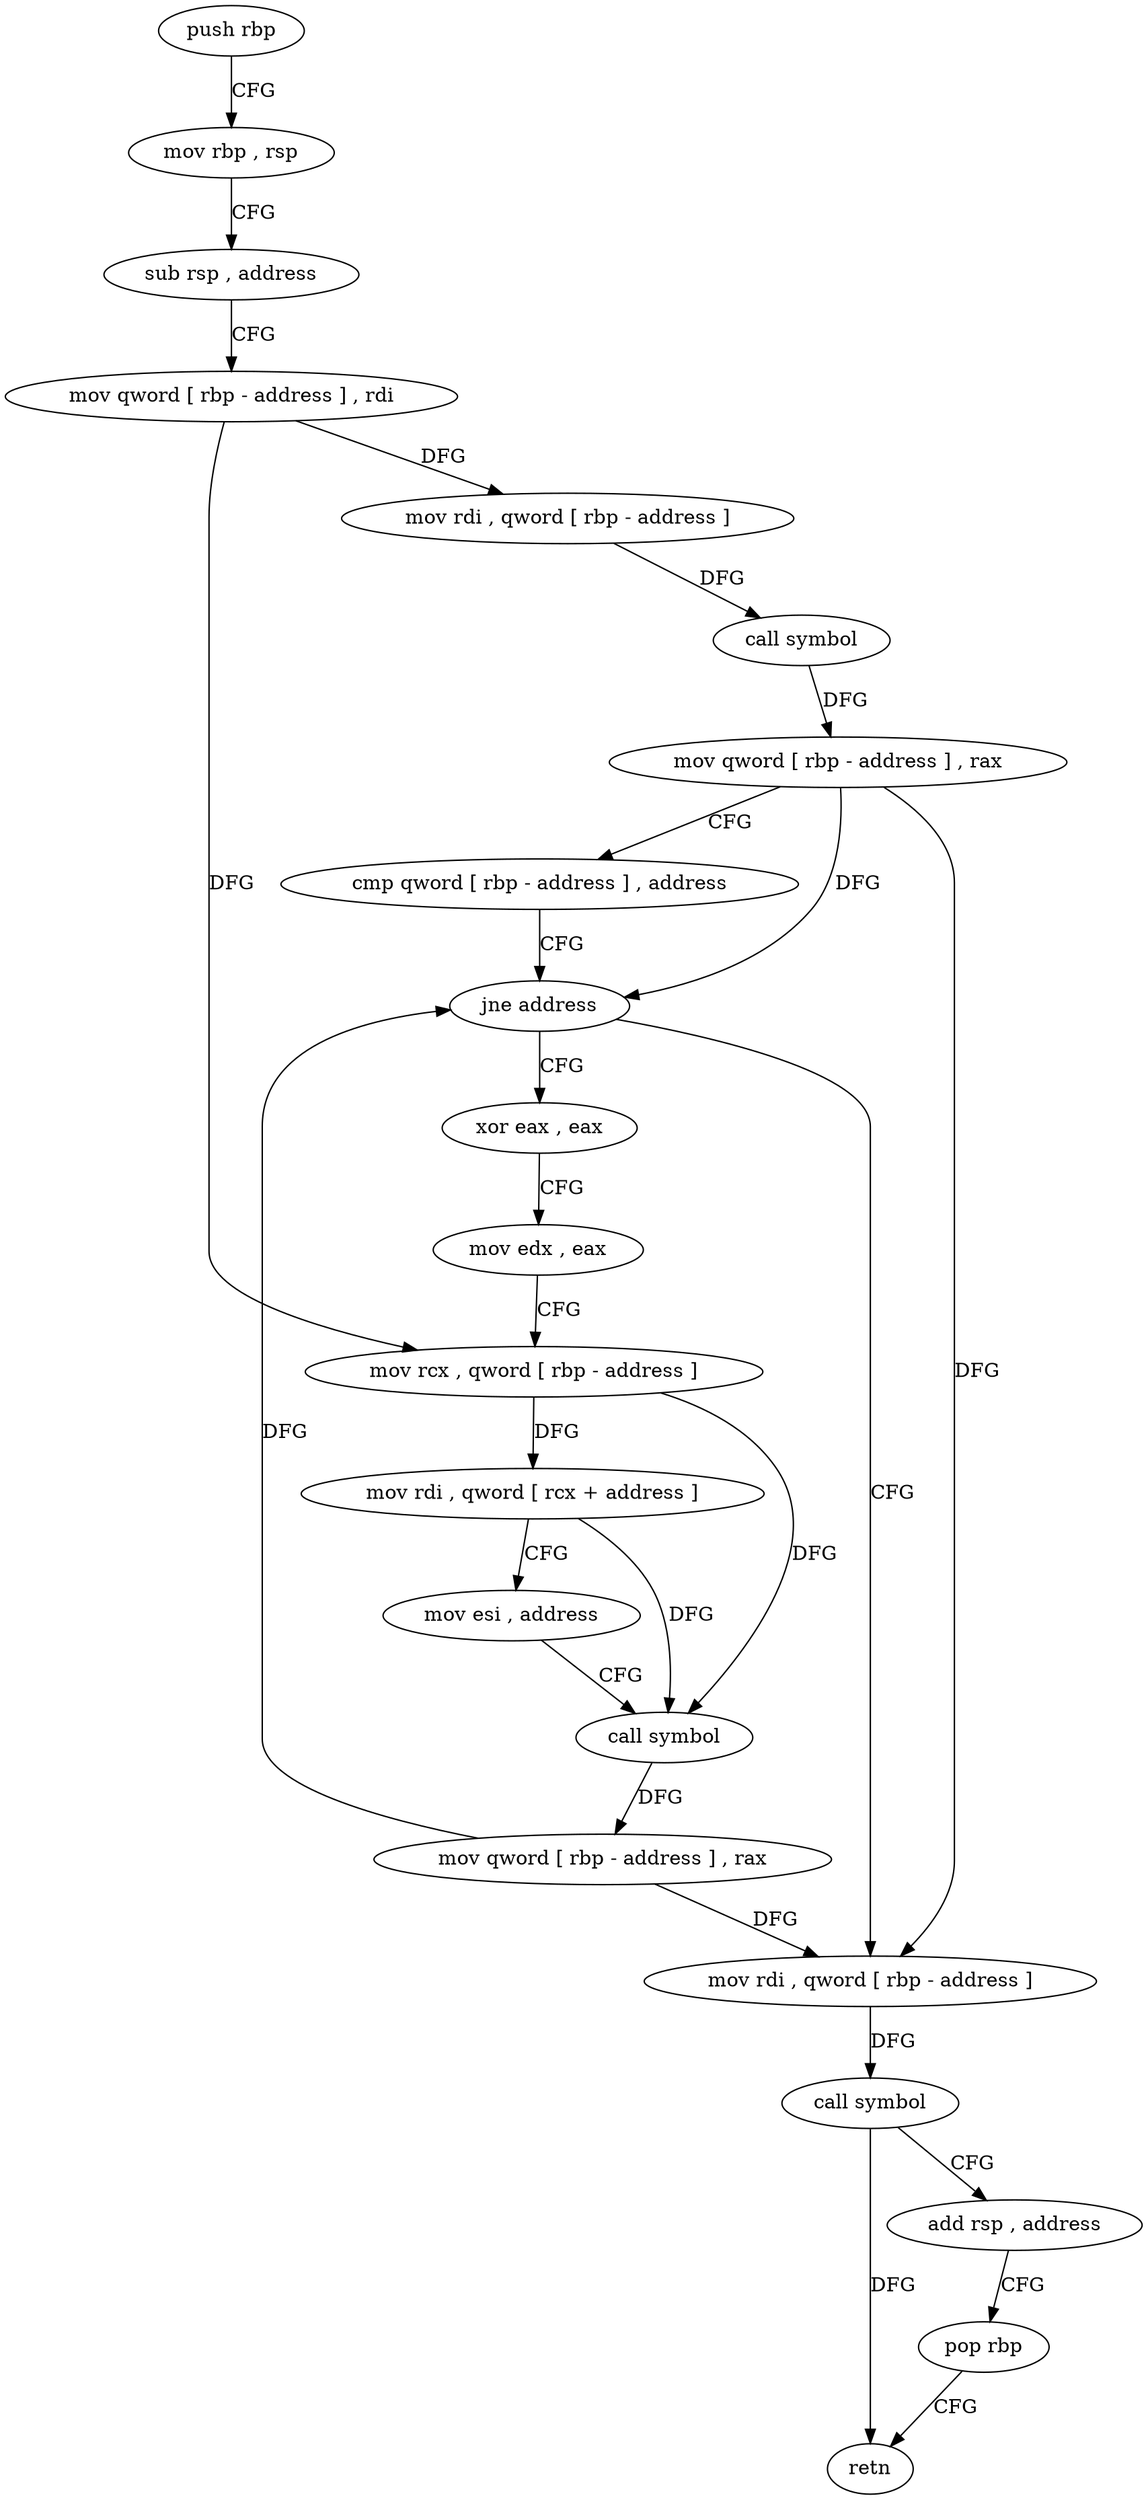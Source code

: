 digraph "func" {
"98176" [label = "push rbp" ]
"98177" [label = "mov rbp , rsp" ]
"98180" [label = "sub rsp , address" ]
"98184" [label = "mov qword [ rbp - address ] , rdi" ]
"98188" [label = "mov rdi , qword [ rbp - address ]" ]
"98192" [label = "call symbol" ]
"98197" [label = "mov qword [ rbp - address ] , rax" ]
"98201" [label = "cmp qword [ rbp - address ] , address" ]
"98206" [label = "jne address" ]
"98238" [label = "mov rdi , qword [ rbp - address ]" ]
"98212" [label = "xor eax , eax" ]
"98242" [label = "call symbol" ]
"98247" [label = "add rsp , address" ]
"98251" [label = "pop rbp" ]
"98252" [label = "retn" ]
"98214" [label = "mov edx , eax" ]
"98216" [label = "mov rcx , qword [ rbp - address ]" ]
"98220" [label = "mov rdi , qword [ rcx + address ]" ]
"98224" [label = "mov esi , address" ]
"98229" [label = "call symbol" ]
"98234" [label = "mov qword [ rbp - address ] , rax" ]
"98176" -> "98177" [ label = "CFG" ]
"98177" -> "98180" [ label = "CFG" ]
"98180" -> "98184" [ label = "CFG" ]
"98184" -> "98188" [ label = "DFG" ]
"98184" -> "98216" [ label = "DFG" ]
"98188" -> "98192" [ label = "DFG" ]
"98192" -> "98197" [ label = "DFG" ]
"98197" -> "98201" [ label = "CFG" ]
"98197" -> "98206" [ label = "DFG" ]
"98197" -> "98238" [ label = "DFG" ]
"98201" -> "98206" [ label = "CFG" ]
"98206" -> "98238" [ label = "CFG" ]
"98206" -> "98212" [ label = "CFG" ]
"98238" -> "98242" [ label = "DFG" ]
"98212" -> "98214" [ label = "CFG" ]
"98242" -> "98247" [ label = "CFG" ]
"98242" -> "98252" [ label = "DFG" ]
"98247" -> "98251" [ label = "CFG" ]
"98251" -> "98252" [ label = "CFG" ]
"98214" -> "98216" [ label = "CFG" ]
"98216" -> "98220" [ label = "DFG" ]
"98216" -> "98229" [ label = "DFG" ]
"98220" -> "98224" [ label = "CFG" ]
"98220" -> "98229" [ label = "DFG" ]
"98224" -> "98229" [ label = "CFG" ]
"98229" -> "98234" [ label = "DFG" ]
"98234" -> "98238" [ label = "DFG" ]
"98234" -> "98206" [ label = "DFG" ]
}
